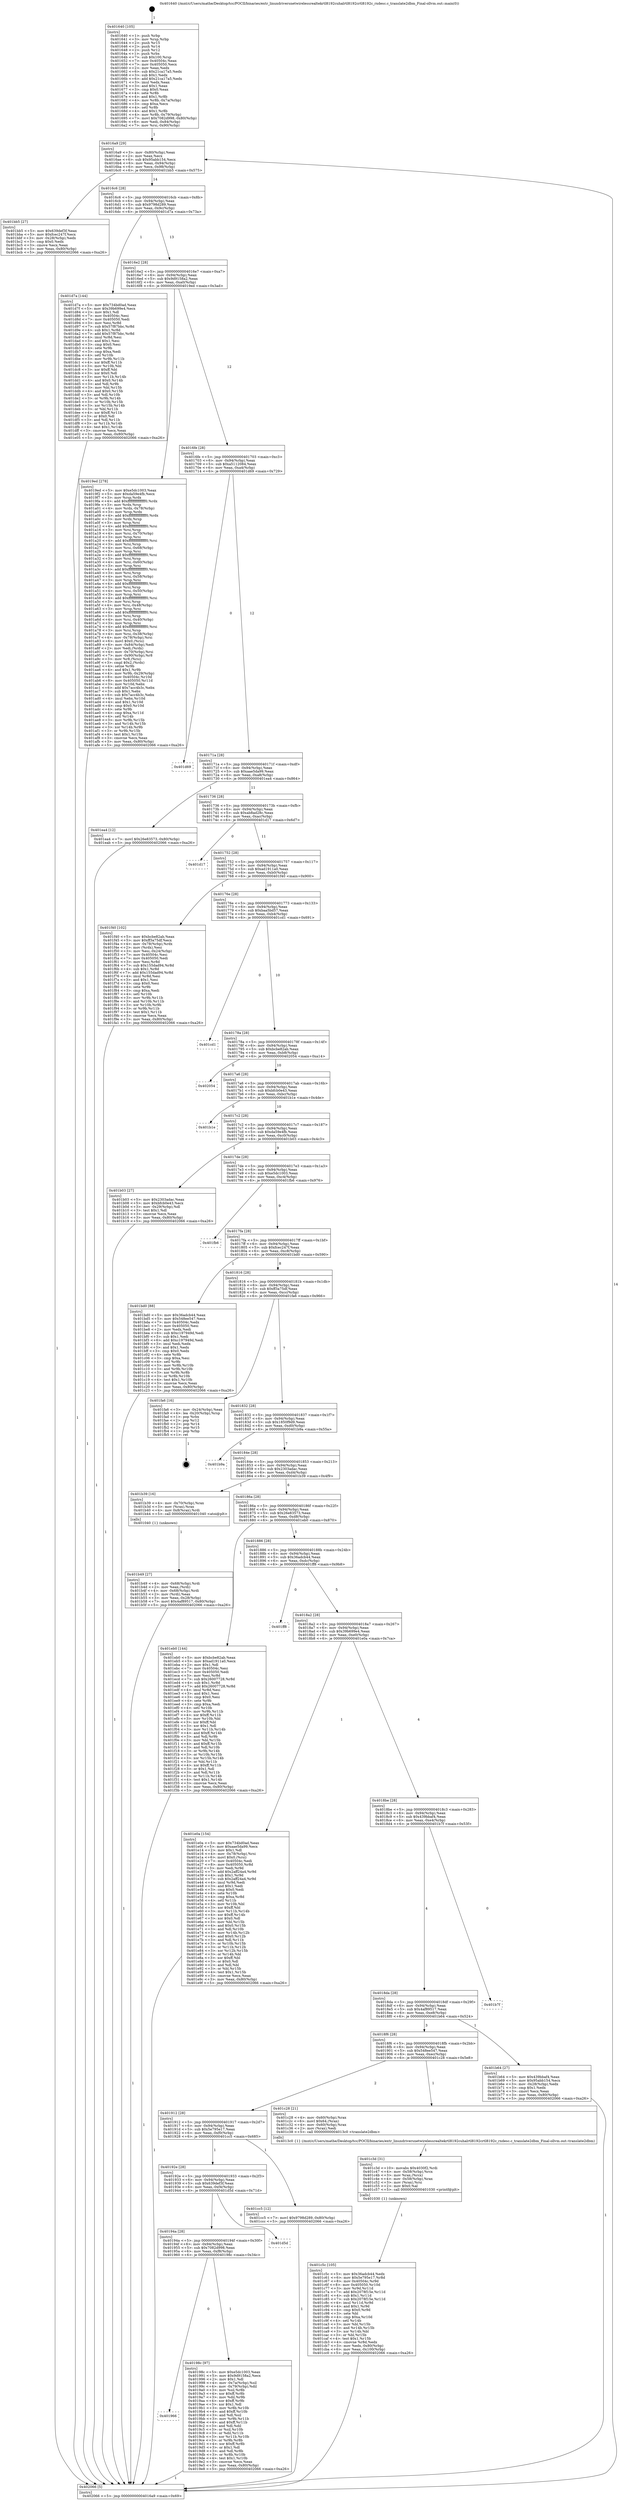 digraph "0x401640" {
  label = "0x401640 (/mnt/c/Users/mathe/Desktop/tcc/POCII/binaries/extr_linuxdriversnetwirelessrealtekrtl8192cuhalrtl8192crtl8192c_rxdesc.c_translate2dbm_Final-ollvm.out::main(0))"
  labelloc = "t"
  node[shape=record]

  Entry [label="",width=0.3,height=0.3,shape=circle,fillcolor=black,style=filled]
  "0x4016a9" [label="{
     0x4016a9 [29]\l
     | [instrs]\l
     &nbsp;&nbsp;0x4016a9 \<+3\>: mov -0x80(%rbp),%eax\l
     &nbsp;&nbsp;0x4016ac \<+2\>: mov %eax,%ecx\l
     &nbsp;&nbsp;0x4016ae \<+6\>: sub $0x95abb154,%ecx\l
     &nbsp;&nbsp;0x4016b4 \<+6\>: mov %eax,-0x94(%rbp)\l
     &nbsp;&nbsp;0x4016ba \<+6\>: mov %ecx,-0x98(%rbp)\l
     &nbsp;&nbsp;0x4016c0 \<+6\>: je 0000000000401bb5 \<main+0x575\>\l
  }"]
  "0x401bb5" [label="{
     0x401bb5 [27]\l
     | [instrs]\l
     &nbsp;&nbsp;0x401bb5 \<+5\>: mov $0x639def3f,%eax\l
     &nbsp;&nbsp;0x401bba \<+5\>: mov $0xfcec247f,%ecx\l
     &nbsp;&nbsp;0x401bbf \<+3\>: mov -0x28(%rbp),%edx\l
     &nbsp;&nbsp;0x401bc2 \<+3\>: cmp $0x0,%edx\l
     &nbsp;&nbsp;0x401bc5 \<+3\>: cmove %ecx,%eax\l
     &nbsp;&nbsp;0x401bc8 \<+3\>: mov %eax,-0x80(%rbp)\l
     &nbsp;&nbsp;0x401bcb \<+5\>: jmp 0000000000402066 \<main+0xa26\>\l
  }"]
  "0x4016c6" [label="{
     0x4016c6 [28]\l
     | [instrs]\l
     &nbsp;&nbsp;0x4016c6 \<+5\>: jmp 00000000004016cb \<main+0x8b\>\l
     &nbsp;&nbsp;0x4016cb \<+6\>: mov -0x94(%rbp),%eax\l
     &nbsp;&nbsp;0x4016d1 \<+5\>: sub $0x9798d289,%eax\l
     &nbsp;&nbsp;0x4016d6 \<+6\>: mov %eax,-0x9c(%rbp)\l
     &nbsp;&nbsp;0x4016dc \<+6\>: je 0000000000401d7a \<main+0x73a\>\l
  }"]
  Exit [label="",width=0.3,height=0.3,shape=circle,fillcolor=black,style=filled,peripheries=2]
  "0x401d7a" [label="{
     0x401d7a [144]\l
     | [instrs]\l
     &nbsp;&nbsp;0x401d7a \<+5\>: mov $0x734bd0ad,%eax\l
     &nbsp;&nbsp;0x401d7f \<+5\>: mov $0x39b699e4,%ecx\l
     &nbsp;&nbsp;0x401d84 \<+2\>: mov $0x1,%dl\l
     &nbsp;&nbsp;0x401d86 \<+7\>: mov 0x40504c,%esi\l
     &nbsp;&nbsp;0x401d8d \<+7\>: mov 0x405050,%edi\l
     &nbsp;&nbsp;0x401d94 \<+3\>: mov %esi,%r8d\l
     &nbsp;&nbsp;0x401d97 \<+7\>: sub $0x57f87bbc,%r8d\l
     &nbsp;&nbsp;0x401d9e \<+4\>: sub $0x1,%r8d\l
     &nbsp;&nbsp;0x401da2 \<+7\>: add $0x57f87bbc,%r8d\l
     &nbsp;&nbsp;0x401da9 \<+4\>: imul %r8d,%esi\l
     &nbsp;&nbsp;0x401dad \<+3\>: and $0x1,%esi\l
     &nbsp;&nbsp;0x401db0 \<+3\>: cmp $0x0,%esi\l
     &nbsp;&nbsp;0x401db3 \<+4\>: sete %r9b\l
     &nbsp;&nbsp;0x401db7 \<+3\>: cmp $0xa,%edi\l
     &nbsp;&nbsp;0x401dba \<+4\>: setl %r10b\l
     &nbsp;&nbsp;0x401dbe \<+3\>: mov %r9b,%r11b\l
     &nbsp;&nbsp;0x401dc1 \<+4\>: xor $0xff,%r11b\l
     &nbsp;&nbsp;0x401dc5 \<+3\>: mov %r10b,%bl\l
     &nbsp;&nbsp;0x401dc8 \<+3\>: xor $0xff,%bl\l
     &nbsp;&nbsp;0x401dcb \<+3\>: xor $0x0,%dl\l
     &nbsp;&nbsp;0x401dce \<+3\>: mov %r11b,%r14b\l
     &nbsp;&nbsp;0x401dd1 \<+4\>: and $0x0,%r14b\l
     &nbsp;&nbsp;0x401dd5 \<+3\>: and %dl,%r9b\l
     &nbsp;&nbsp;0x401dd8 \<+3\>: mov %bl,%r15b\l
     &nbsp;&nbsp;0x401ddb \<+4\>: and $0x0,%r15b\l
     &nbsp;&nbsp;0x401ddf \<+3\>: and %dl,%r10b\l
     &nbsp;&nbsp;0x401de2 \<+3\>: or %r9b,%r14b\l
     &nbsp;&nbsp;0x401de5 \<+3\>: or %r10b,%r15b\l
     &nbsp;&nbsp;0x401de8 \<+3\>: xor %r15b,%r14b\l
     &nbsp;&nbsp;0x401deb \<+3\>: or %bl,%r11b\l
     &nbsp;&nbsp;0x401dee \<+4\>: xor $0xff,%r11b\l
     &nbsp;&nbsp;0x401df2 \<+3\>: or $0x0,%dl\l
     &nbsp;&nbsp;0x401df5 \<+3\>: and %dl,%r11b\l
     &nbsp;&nbsp;0x401df8 \<+3\>: or %r11b,%r14b\l
     &nbsp;&nbsp;0x401dfb \<+4\>: test $0x1,%r14b\l
     &nbsp;&nbsp;0x401dff \<+3\>: cmovne %ecx,%eax\l
     &nbsp;&nbsp;0x401e02 \<+3\>: mov %eax,-0x80(%rbp)\l
     &nbsp;&nbsp;0x401e05 \<+5\>: jmp 0000000000402066 \<main+0xa26\>\l
  }"]
  "0x4016e2" [label="{
     0x4016e2 [28]\l
     | [instrs]\l
     &nbsp;&nbsp;0x4016e2 \<+5\>: jmp 00000000004016e7 \<main+0xa7\>\l
     &nbsp;&nbsp;0x4016e7 \<+6\>: mov -0x94(%rbp),%eax\l
     &nbsp;&nbsp;0x4016ed \<+5\>: sub $0x9d9158a2,%eax\l
     &nbsp;&nbsp;0x4016f2 \<+6\>: mov %eax,-0xa0(%rbp)\l
     &nbsp;&nbsp;0x4016f8 \<+6\>: je 00000000004019ed \<main+0x3ad\>\l
  }"]
  "0x401c5c" [label="{
     0x401c5c [105]\l
     | [instrs]\l
     &nbsp;&nbsp;0x401c5c \<+5\>: mov $0x36adcb44,%edx\l
     &nbsp;&nbsp;0x401c61 \<+6\>: mov $0x5e795e17,%r8d\l
     &nbsp;&nbsp;0x401c67 \<+8\>: mov 0x40504c,%r9d\l
     &nbsp;&nbsp;0x401c6f \<+8\>: mov 0x405050,%r10d\l
     &nbsp;&nbsp;0x401c77 \<+3\>: mov %r9d,%r11d\l
     &nbsp;&nbsp;0x401c7a \<+7\>: add $0x2078f15e,%r11d\l
     &nbsp;&nbsp;0x401c81 \<+4\>: sub $0x1,%r11d\l
     &nbsp;&nbsp;0x401c85 \<+7\>: sub $0x2078f15e,%r11d\l
     &nbsp;&nbsp;0x401c8c \<+4\>: imul %r11d,%r9d\l
     &nbsp;&nbsp;0x401c90 \<+4\>: and $0x1,%r9d\l
     &nbsp;&nbsp;0x401c94 \<+4\>: cmp $0x0,%r9d\l
     &nbsp;&nbsp;0x401c98 \<+3\>: sete %bl\l
     &nbsp;&nbsp;0x401c9b \<+4\>: cmp $0xa,%r10d\l
     &nbsp;&nbsp;0x401c9f \<+4\>: setl %r14b\l
     &nbsp;&nbsp;0x401ca3 \<+3\>: mov %bl,%r15b\l
     &nbsp;&nbsp;0x401ca6 \<+3\>: and %r14b,%r15b\l
     &nbsp;&nbsp;0x401ca9 \<+3\>: xor %r14b,%bl\l
     &nbsp;&nbsp;0x401cac \<+3\>: or %bl,%r15b\l
     &nbsp;&nbsp;0x401caf \<+4\>: test $0x1,%r15b\l
     &nbsp;&nbsp;0x401cb3 \<+4\>: cmovne %r8d,%edx\l
     &nbsp;&nbsp;0x401cb7 \<+3\>: mov %edx,-0x80(%rbp)\l
     &nbsp;&nbsp;0x401cba \<+6\>: mov %eax,-0x100(%rbp)\l
     &nbsp;&nbsp;0x401cc0 \<+5\>: jmp 0000000000402066 \<main+0xa26\>\l
  }"]
  "0x4019ed" [label="{
     0x4019ed [278]\l
     | [instrs]\l
     &nbsp;&nbsp;0x4019ed \<+5\>: mov $0xe5dc1003,%eax\l
     &nbsp;&nbsp;0x4019f2 \<+5\>: mov $0xda59e4fb,%ecx\l
     &nbsp;&nbsp;0x4019f7 \<+3\>: mov %rsp,%rdx\l
     &nbsp;&nbsp;0x4019fa \<+4\>: add $0xfffffffffffffff0,%rdx\l
     &nbsp;&nbsp;0x4019fe \<+3\>: mov %rdx,%rsp\l
     &nbsp;&nbsp;0x401a01 \<+4\>: mov %rdx,-0x78(%rbp)\l
     &nbsp;&nbsp;0x401a05 \<+3\>: mov %rsp,%rdx\l
     &nbsp;&nbsp;0x401a08 \<+4\>: add $0xfffffffffffffff0,%rdx\l
     &nbsp;&nbsp;0x401a0c \<+3\>: mov %rdx,%rsp\l
     &nbsp;&nbsp;0x401a0f \<+3\>: mov %rsp,%rsi\l
     &nbsp;&nbsp;0x401a12 \<+4\>: add $0xfffffffffffffff0,%rsi\l
     &nbsp;&nbsp;0x401a16 \<+3\>: mov %rsi,%rsp\l
     &nbsp;&nbsp;0x401a19 \<+4\>: mov %rsi,-0x70(%rbp)\l
     &nbsp;&nbsp;0x401a1d \<+3\>: mov %rsp,%rsi\l
     &nbsp;&nbsp;0x401a20 \<+4\>: add $0xfffffffffffffff0,%rsi\l
     &nbsp;&nbsp;0x401a24 \<+3\>: mov %rsi,%rsp\l
     &nbsp;&nbsp;0x401a27 \<+4\>: mov %rsi,-0x68(%rbp)\l
     &nbsp;&nbsp;0x401a2b \<+3\>: mov %rsp,%rsi\l
     &nbsp;&nbsp;0x401a2e \<+4\>: add $0xfffffffffffffff0,%rsi\l
     &nbsp;&nbsp;0x401a32 \<+3\>: mov %rsi,%rsp\l
     &nbsp;&nbsp;0x401a35 \<+4\>: mov %rsi,-0x60(%rbp)\l
     &nbsp;&nbsp;0x401a39 \<+3\>: mov %rsp,%rsi\l
     &nbsp;&nbsp;0x401a3c \<+4\>: add $0xfffffffffffffff0,%rsi\l
     &nbsp;&nbsp;0x401a40 \<+3\>: mov %rsi,%rsp\l
     &nbsp;&nbsp;0x401a43 \<+4\>: mov %rsi,-0x58(%rbp)\l
     &nbsp;&nbsp;0x401a47 \<+3\>: mov %rsp,%rsi\l
     &nbsp;&nbsp;0x401a4a \<+4\>: add $0xfffffffffffffff0,%rsi\l
     &nbsp;&nbsp;0x401a4e \<+3\>: mov %rsi,%rsp\l
     &nbsp;&nbsp;0x401a51 \<+4\>: mov %rsi,-0x50(%rbp)\l
     &nbsp;&nbsp;0x401a55 \<+3\>: mov %rsp,%rsi\l
     &nbsp;&nbsp;0x401a58 \<+4\>: add $0xfffffffffffffff0,%rsi\l
     &nbsp;&nbsp;0x401a5c \<+3\>: mov %rsi,%rsp\l
     &nbsp;&nbsp;0x401a5f \<+4\>: mov %rsi,-0x48(%rbp)\l
     &nbsp;&nbsp;0x401a63 \<+3\>: mov %rsp,%rsi\l
     &nbsp;&nbsp;0x401a66 \<+4\>: add $0xfffffffffffffff0,%rsi\l
     &nbsp;&nbsp;0x401a6a \<+3\>: mov %rsi,%rsp\l
     &nbsp;&nbsp;0x401a6d \<+4\>: mov %rsi,-0x40(%rbp)\l
     &nbsp;&nbsp;0x401a71 \<+3\>: mov %rsp,%rsi\l
     &nbsp;&nbsp;0x401a74 \<+4\>: add $0xfffffffffffffff0,%rsi\l
     &nbsp;&nbsp;0x401a78 \<+3\>: mov %rsi,%rsp\l
     &nbsp;&nbsp;0x401a7b \<+4\>: mov %rsi,-0x38(%rbp)\l
     &nbsp;&nbsp;0x401a7f \<+4\>: mov -0x78(%rbp),%rsi\l
     &nbsp;&nbsp;0x401a83 \<+6\>: movl $0x0,(%rsi)\l
     &nbsp;&nbsp;0x401a89 \<+6\>: mov -0x84(%rbp),%edi\l
     &nbsp;&nbsp;0x401a8f \<+2\>: mov %edi,(%rdx)\l
     &nbsp;&nbsp;0x401a91 \<+4\>: mov -0x70(%rbp),%rsi\l
     &nbsp;&nbsp;0x401a95 \<+7\>: mov -0x90(%rbp),%r8\l
     &nbsp;&nbsp;0x401a9c \<+3\>: mov %r8,(%rsi)\l
     &nbsp;&nbsp;0x401a9f \<+3\>: cmpl $0x2,(%rdx)\l
     &nbsp;&nbsp;0x401aa2 \<+4\>: setne %r9b\l
     &nbsp;&nbsp;0x401aa6 \<+4\>: and $0x1,%r9b\l
     &nbsp;&nbsp;0x401aaa \<+4\>: mov %r9b,-0x29(%rbp)\l
     &nbsp;&nbsp;0x401aae \<+8\>: mov 0x40504c,%r10d\l
     &nbsp;&nbsp;0x401ab6 \<+8\>: mov 0x405050,%r11d\l
     &nbsp;&nbsp;0x401abe \<+3\>: mov %r10d,%ebx\l
     &nbsp;&nbsp;0x401ac1 \<+6\>: add $0x7acc4b3c,%ebx\l
     &nbsp;&nbsp;0x401ac7 \<+3\>: sub $0x1,%ebx\l
     &nbsp;&nbsp;0x401aca \<+6\>: sub $0x7acc4b3c,%ebx\l
     &nbsp;&nbsp;0x401ad0 \<+4\>: imul %ebx,%r10d\l
     &nbsp;&nbsp;0x401ad4 \<+4\>: and $0x1,%r10d\l
     &nbsp;&nbsp;0x401ad8 \<+4\>: cmp $0x0,%r10d\l
     &nbsp;&nbsp;0x401adc \<+4\>: sete %r9b\l
     &nbsp;&nbsp;0x401ae0 \<+4\>: cmp $0xa,%r11d\l
     &nbsp;&nbsp;0x401ae4 \<+4\>: setl %r14b\l
     &nbsp;&nbsp;0x401ae8 \<+3\>: mov %r9b,%r15b\l
     &nbsp;&nbsp;0x401aeb \<+3\>: and %r14b,%r15b\l
     &nbsp;&nbsp;0x401aee \<+3\>: xor %r14b,%r9b\l
     &nbsp;&nbsp;0x401af1 \<+3\>: or %r9b,%r15b\l
     &nbsp;&nbsp;0x401af4 \<+4\>: test $0x1,%r15b\l
     &nbsp;&nbsp;0x401af8 \<+3\>: cmovne %ecx,%eax\l
     &nbsp;&nbsp;0x401afb \<+3\>: mov %eax,-0x80(%rbp)\l
     &nbsp;&nbsp;0x401afe \<+5\>: jmp 0000000000402066 \<main+0xa26\>\l
  }"]
  "0x4016fe" [label="{
     0x4016fe [28]\l
     | [instrs]\l
     &nbsp;&nbsp;0x4016fe \<+5\>: jmp 0000000000401703 \<main+0xc3\>\l
     &nbsp;&nbsp;0x401703 \<+6\>: mov -0x94(%rbp),%eax\l
     &nbsp;&nbsp;0x401709 \<+5\>: sub $0xa5112084,%eax\l
     &nbsp;&nbsp;0x40170e \<+6\>: mov %eax,-0xa4(%rbp)\l
     &nbsp;&nbsp;0x401714 \<+6\>: je 0000000000401d69 \<main+0x729\>\l
  }"]
  "0x401c3d" [label="{
     0x401c3d [31]\l
     | [instrs]\l
     &nbsp;&nbsp;0x401c3d \<+10\>: movabs $0x4030f2,%rdi\l
     &nbsp;&nbsp;0x401c47 \<+4\>: mov -0x58(%rbp),%rcx\l
     &nbsp;&nbsp;0x401c4b \<+3\>: mov %rax,(%rcx)\l
     &nbsp;&nbsp;0x401c4e \<+4\>: mov -0x58(%rbp),%rax\l
     &nbsp;&nbsp;0x401c52 \<+3\>: mov (%rax),%rsi\l
     &nbsp;&nbsp;0x401c55 \<+2\>: mov $0x0,%al\l
     &nbsp;&nbsp;0x401c57 \<+5\>: call 0000000000401030 \<printf@plt\>\l
     | [calls]\l
     &nbsp;&nbsp;0x401030 \{1\} (unknown)\l
  }"]
  "0x401d69" [label="{
     0x401d69\l
  }", style=dashed]
  "0x40171a" [label="{
     0x40171a [28]\l
     | [instrs]\l
     &nbsp;&nbsp;0x40171a \<+5\>: jmp 000000000040171f \<main+0xdf\>\l
     &nbsp;&nbsp;0x40171f \<+6\>: mov -0x94(%rbp),%eax\l
     &nbsp;&nbsp;0x401725 \<+5\>: sub $0xaae5da99,%eax\l
     &nbsp;&nbsp;0x40172a \<+6\>: mov %eax,-0xa8(%rbp)\l
     &nbsp;&nbsp;0x401730 \<+6\>: je 0000000000401ea4 \<main+0x864\>\l
  }"]
  "0x401b49" [label="{
     0x401b49 [27]\l
     | [instrs]\l
     &nbsp;&nbsp;0x401b49 \<+4\>: mov -0x68(%rbp),%rdi\l
     &nbsp;&nbsp;0x401b4d \<+2\>: mov %eax,(%rdi)\l
     &nbsp;&nbsp;0x401b4f \<+4\>: mov -0x68(%rbp),%rdi\l
     &nbsp;&nbsp;0x401b53 \<+2\>: mov (%rdi),%eax\l
     &nbsp;&nbsp;0x401b55 \<+3\>: mov %eax,-0x28(%rbp)\l
     &nbsp;&nbsp;0x401b58 \<+7\>: movl $0x4af89517,-0x80(%rbp)\l
     &nbsp;&nbsp;0x401b5f \<+5\>: jmp 0000000000402066 \<main+0xa26\>\l
  }"]
  "0x401ea4" [label="{
     0x401ea4 [12]\l
     | [instrs]\l
     &nbsp;&nbsp;0x401ea4 \<+7\>: movl $0x26e83573,-0x80(%rbp)\l
     &nbsp;&nbsp;0x401eab \<+5\>: jmp 0000000000402066 \<main+0xa26\>\l
  }"]
  "0x401736" [label="{
     0x401736 [28]\l
     | [instrs]\l
     &nbsp;&nbsp;0x401736 \<+5\>: jmp 000000000040173b \<main+0xfb\>\l
     &nbsp;&nbsp;0x40173b \<+6\>: mov -0x94(%rbp),%eax\l
     &nbsp;&nbsp;0x401741 \<+5\>: sub $0xab8ad28c,%eax\l
     &nbsp;&nbsp;0x401746 \<+6\>: mov %eax,-0xac(%rbp)\l
     &nbsp;&nbsp;0x40174c \<+6\>: je 0000000000401d17 \<main+0x6d7\>\l
  }"]
  "0x401640" [label="{
     0x401640 [105]\l
     | [instrs]\l
     &nbsp;&nbsp;0x401640 \<+1\>: push %rbp\l
     &nbsp;&nbsp;0x401641 \<+3\>: mov %rsp,%rbp\l
     &nbsp;&nbsp;0x401644 \<+2\>: push %r15\l
     &nbsp;&nbsp;0x401646 \<+2\>: push %r14\l
     &nbsp;&nbsp;0x401648 \<+2\>: push %r12\l
     &nbsp;&nbsp;0x40164a \<+1\>: push %rbx\l
     &nbsp;&nbsp;0x40164b \<+7\>: sub $0x100,%rsp\l
     &nbsp;&nbsp;0x401652 \<+7\>: mov 0x40504c,%eax\l
     &nbsp;&nbsp;0x401659 \<+7\>: mov 0x405050,%ecx\l
     &nbsp;&nbsp;0x401660 \<+2\>: mov %eax,%edx\l
     &nbsp;&nbsp;0x401662 \<+6\>: sub $0x21ca17a5,%edx\l
     &nbsp;&nbsp;0x401668 \<+3\>: sub $0x1,%edx\l
     &nbsp;&nbsp;0x40166b \<+6\>: add $0x21ca17a5,%edx\l
     &nbsp;&nbsp;0x401671 \<+3\>: imul %edx,%eax\l
     &nbsp;&nbsp;0x401674 \<+3\>: and $0x1,%eax\l
     &nbsp;&nbsp;0x401677 \<+3\>: cmp $0x0,%eax\l
     &nbsp;&nbsp;0x40167a \<+4\>: sete %r8b\l
     &nbsp;&nbsp;0x40167e \<+4\>: and $0x1,%r8b\l
     &nbsp;&nbsp;0x401682 \<+4\>: mov %r8b,-0x7a(%rbp)\l
     &nbsp;&nbsp;0x401686 \<+3\>: cmp $0xa,%ecx\l
     &nbsp;&nbsp;0x401689 \<+4\>: setl %r8b\l
     &nbsp;&nbsp;0x40168d \<+4\>: and $0x1,%r8b\l
     &nbsp;&nbsp;0x401691 \<+4\>: mov %r8b,-0x79(%rbp)\l
     &nbsp;&nbsp;0x401695 \<+7\>: movl $0x7082d998,-0x80(%rbp)\l
     &nbsp;&nbsp;0x40169c \<+6\>: mov %edi,-0x84(%rbp)\l
     &nbsp;&nbsp;0x4016a2 \<+7\>: mov %rsi,-0x90(%rbp)\l
  }"]
  "0x401d17" [label="{
     0x401d17\l
  }", style=dashed]
  "0x401752" [label="{
     0x401752 [28]\l
     | [instrs]\l
     &nbsp;&nbsp;0x401752 \<+5\>: jmp 0000000000401757 \<main+0x117\>\l
     &nbsp;&nbsp;0x401757 \<+6\>: mov -0x94(%rbp),%eax\l
     &nbsp;&nbsp;0x40175d \<+5\>: sub $0xad1911a0,%eax\l
     &nbsp;&nbsp;0x401762 \<+6\>: mov %eax,-0xb0(%rbp)\l
     &nbsp;&nbsp;0x401768 \<+6\>: je 0000000000401f40 \<main+0x900\>\l
  }"]
  "0x402066" [label="{
     0x402066 [5]\l
     | [instrs]\l
     &nbsp;&nbsp;0x402066 \<+5\>: jmp 00000000004016a9 \<main+0x69\>\l
  }"]
  "0x401f40" [label="{
     0x401f40 [102]\l
     | [instrs]\l
     &nbsp;&nbsp;0x401f40 \<+5\>: mov $0xbcbe82ab,%eax\l
     &nbsp;&nbsp;0x401f45 \<+5\>: mov $0xff3a75df,%ecx\l
     &nbsp;&nbsp;0x401f4a \<+4\>: mov -0x78(%rbp),%rdx\l
     &nbsp;&nbsp;0x401f4e \<+2\>: mov (%rdx),%esi\l
     &nbsp;&nbsp;0x401f50 \<+3\>: mov %esi,-0x24(%rbp)\l
     &nbsp;&nbsp;0x401f53 \<+7\>: mov 0x40504c,%esi\l
     &nbsp;&nbsp;0x401f5a \<+7\>: mov 0x405050,%edi\l
     &nbsp;&nbsp;0x401f61 \<+3\>: mov %esi,%r8d\l
     &nbsp;&nbsp;0x401f64 \<+7\>: sub $0x155dad94,%r8d\l
     &nbsp;&nbsp;0x401f6b \<+4\>: sub $0x1,%r8d\l
     &nbsp;&nbsp;0x401f6f \<+7\>: add $0x155dad94,%r8d\l
     &nbsp;&nbsp;0x401f76 \<+4\>: imul %r8d,%esi\l
     &nbsp;&nbsp;0x401f7a \<+3\>: and $0x1,%esi\l
     &nbsp;&nbsp;0x401f7d \<+3\>: cmp $0x0,%esi\l
     &nbsp;&nbsp;0x401f80 \<+4\>: sete %r9b\l
     &nbsp;&nbsp;0x401f84 \<+3\>: cmp $0xa,%edi\l
     &nbsp;&nbsp;0x401f87 \<+4\>: setl %r10b\l
     &nbsp;&nbsp;0x401f8b \<+3\>: mov %r9b,%r11b\l
     &nbsp;&nbsp;0x401f8e \<+3\>: and %r10b,%r11b\l
     &nbsp;&nbsp;0x401f91 \<+3\>: xor %r10b,%r9b\l
     &nbsp;&nbsp;0x401f94 \<+3\>: or %r9b,%r11b\l
     &nbsp;&nbsp;0x401f97 \<+4\>: test $0x1,%r11b\l
     &nbsp;&nbsp;0x401f9b \<+3\>: cmovne %ecx,%eax\l
     &nbsp;&nbsp;0x401f9e \<+3\>: mov %eax,-0x80(%rbp)\l
     &nbsp;&nbsp;0x401fa1 \<+5\>: jmp 0000000000402066 \<main+0xa26\>\l
  }"]
  "0x40176e" [label="{
     0x40176e [28]\l
     | [instrs]\l
     &nbsp;&nbsp;0x40176e \<+5\>: jmp 0000000000401773 \<main+0x133\>\l
     &nbsp;&nbsp;0x401773 \<+6\>: mov -0x94(%rbp),%eax\l
     &nbsp;&nbsp;0x401779 \<+5\>: sub $0xbaa5bd57,%eax\l
     &nbsp;&nbsp;0x40177e \<+6\>: mov %eax,-0xb4(%rbp)\l
     &nbsp;&nbsp;0x401784 \<+6\>: je 0000000000401cd1 \<main+0x691\>\l
  }"]
  "0x401966" [label="{
     0x401966\l
  }", style=dashed]
  "0x401cd1" [label="{
     0x401cd1\l
  }", style=dashed]
  "0x40178a" [label="{
     0x40178a [28]\l
     | [instrs]\l
     &nbsp;&nbsp;0x40178a \<+5\>: jmp 000000000040178f \<main+0x14f\>\l
     &nbsp;&nbsp;0x40178f \<+6\>: mov -0x94(%rbp),%eax\l
     &nbsp;&nbsp;0x401795 \<+5\>: sub $0xbcbe82ab,%eax\l
     &nbsp;&nbsp;0x40179a \<+6\>: mov %eax,-0xb8(%rbp)\l
     &nbsp;&nbsp;0x4017a0 \<+6\>: je 0000000000402054 \<main+0xa14\>\l
  }"]
  "0x40198c" [label="{
     0x40198c [97]\l
     | [instrs]\l
     &nbsp;&nbsp;0x40198c \<+5\>: mov $0xe5dc1003,%eax\l
     &nbsp;&nbsp;0x401991 \<+5\>: mov $0x9d9158a2,%ecx\l
     &nbsp;&nbsp;0x401996 \<+2\>: mov $0x1,%dl\l
     &nbsp;&nbsp;0x401998 \<+4\>: mov -0x7a(%rbp),%sil\l
     &nbsp;&nbsp;0x40199c \<+4\>: mov -0x79(%rbp),%dil\l
     &nbsp;&nbsp;0x4019a0 \<+3\>: mov %sil,%r8b\l
     &nbsp;&nbsp;0x4019a3 \<+4\>: xor $0xff,%r8b\l
     &nbsp;&nbsp;0x4019a7 \<+3\>: mov %dil,%r9b\l
     &nbsp;&nbsp;0x4019aa \<+4\>: xor $0xff,%r9b\l
     &nbsp;&nbsp;0x4019ae \<+3\>: xor $0x1,%dl\l
     &nbsp;&nbsp;0x4019b1 \<+3\>: mov %r8b,%r10b\l
     &nbsp;&nbsp;0x4019b4 \<+4\>: and $0xff,%r10b\l
     &nbsp;&nbsp;0x4019b8 \<+3\>: and %dl,%sil\l
     &nbsp;&nbsp;0x4019bb \<+3\>: mov %r9b,%r11b\l
     &nbsp;&nbsp;0x4019be \<+4\>: and $0xff,%r11b\l
     &nbsp;&nbsp;0x4019c2 \<+3\>: and %dl,%dil\l
     &nbsp;&nbsp;0x4019c5 \<+3\>: or %sil,%r10b\l
     &nbsp;&nbsp;0x4019c8 \<+3\>: or %dil,%r11b\l
     &nbsp;&nbsp;0x4019cb \<+3\>: xor %r11b,%r10b\l
     &nbsp;&nbsp;0x4019ce \<+3\>: or %r9b,%r8b\l
     &nbsp;&nbsp;0x4019d1 \<+4\>: xor $0xff,%r8b\l
     &nbsp;&nbsp;0x4019d5 \<+3\>: or $0x1,%dl\l
     &nbsp;&nbsp;0x4019d8 \<+3\>: and %dl,%r8b\l
     &nbsp;&nbsp;0x4019db \<+3\>: or %r8b,%r10b\l
     &nbsp;&nbsp;0x4019de \<+4\>: test $0x1,%r10b\l
     &nbsp;&nbsp;0x4019e2 \<+3\>: cmovne %ecx,%eax\l
     &nbsp;&nbsp;0x4019e5 \<+3\>: mov %eax,-0x80(%rbp)\l
     &nbsp;&nbsp;0x4019e8 \<+5\>: jmp 0000000000402066 \<main+0xa26\>\l
  }"]
  "0x402054" [label="{
     0x402054\l
  }", style=dashed]
  "0x4017a6" [label="{
     0x4017a6 [28]\l
     | [instrs]\l
     &nbsp;&nbsp;0x4017a6 \<+5\>: jmp 00000000004017ab \<main+0x16b\>\l
     &nbsp;&nbsp;0x4017ab \<+6\>: mov -0x94(%rbp),%eax\l
     &nbsp;&nbsp;0x4017b1 \<+5\>: sub $0xbfcb0e43,%eax\l
     &nbsp;&nbsp;0x4017b6 \<+6\>: mov %eax,-0xbc(%rbp)\l
     &nbsp;&nbsp;0x4017bc \<+6\>: je 0000000000401b1e \<main+0x4de\>\l
  }"]
  "0x40194a" [label="{
     0x40194a [28]\l
     | [instrs]\l
     &nbsp;&nbsp;0x40194a \<+5\>: jmp 000000000040194f \<main+0x30f\>\l
     &nbsp;&nbsp;0x40194f \<+6\>: mov -0x94(%rbp),%eax\l
     &nbsp;&nbsp;0x401955 \<+5\>: sub $0x7082d998,%eax\l
     &nbsp;&nbsp;0x40195a \<+6\>: mov %eax,-0xf8(%rbp)\l
     &nbsp;&nbsp;0x401960 \<+6\>: je 000000000040198c \<main+0x34c\>\l
  }"]
  "0x401b1e" [label="{
     0x401b1e\l
  }", style=dashed]
  "0x4017c2" [label="{
     0x4017c2 [28]\l
     | [instrs]\l
     &nbsp;&nbsp;0x4017c2 \<+5\>: jmp 00000000004017c7 \<main+0x187\>\l
     &nbsp;&nbsp;0x4017c7 \<+6\>: mov -0x94(%rbp),%eax\l
     &nbsp;&nbsp;0x4017cd \<+5\>: sub $0xda59e4fb,%eax\l
     &nbsp;&nbsp;0x4017d2 \<+6\>: mov %eax,-0xc0(%rbp)\l
     &nbsp;&nbsp;0x4017d8 \<+6\>: je 0000000000401b03 \<main+0x4c3\>\l
  }"]
  "0x401d5d" [label="{
     0x401d5d\l
  }", style=dashed]
  "0x401b03" [label="{
     0x401b03 [27]\l
     | [instrs]\l
     &nbsp;&nbsp;0x401b03 \<+5\>: mov $0x2303adac,%eax\l
     &nbsp;&nbsp;0x401b08 \<+5\>: mov $0xbfcb0e43,%ecx\l
     &nbsp;&nbsp;0x401b0d \<+3\>: mov -0x29(%rbp),%dl\l
     &nbsp;&nbsp;0x401b10 \<+3\>: test $0x1,%dl\l
     &nbsp;&nbsp;0x401b13 \<+3\>: cmovne %ecx,%eax\l
     &nbsp;&nbsp;0x401b16 \<+3\>: mov %eax,-0x80(%rbp)\l
     &nbsp;&nbsp;0x401b19 \<+5\>: jmp 0000000000402066 \<main+0xa26\>\l
  }"]
  "0x4017de" [label="{
     0x4017de [28]\l
     | [instrs]\l
     &nbsp;&nbsp;0x4017de \<+5\>: jmp 00000000004017e3 \<main+0x1a3\>\l
     &nbsp;&nbsp;0x4017e3 \<+6\>: mov -0x94(%rbp),%eax\l
     &nbsp;&nbsp;0x4017e9 \<+5\>: sub $0xe5dc1003,%eax\l
     &nbsp;&nbsp;0x4017ee \<+6\>: mov %eax,-0xc4(%rbp)\l
     &nbsp;&nbsp;0x4017f4 \<+6\>: je 0000000000401fb6 \<main+0x976\>\l
  }"]
  "0x40192e" [label="{
     0x40192e [28]\l
     | [instrs]\l
     &nbsp;&nbsp;0x40192e \<+5\>: jmp 0000000000401933 \<main+0x2f3\>\l
     &nbsp;&nbsp;0x401933 \<+6\>: mov -0x94(%rbp),%eax\l
     &nbsp;&nbsp;0x401939 \<+5\>: sub $0x639def3f,%eax\l
     &nbsp;&nbsp;0x40193e \<+6\>: mov %eax,-0xf4(%rbp)\l
     &nbsp;&nbsp;0x401944 \<+6\>: je 0000000000401d5d \<main+0x71d\>\l
  }"]
  "0x401fb6" [label="{
     0x401fb6\l
  }", style=dashed]
  "0x4017fa" [label="{
     0x4017fa [28]\l
     | [instrs]\l
     &nbsp;&nbsp;0x4017fa \<+5\>: jmp 00000000004017ff \<main+0x1bf\>\l
     &nbsp;&nbsp;0x4017ff \<+6\>: mov -0x94(%rbp),%eax\l
     &nbsp;&nbsp;0x401805 \<+5\>: sub $0xfcec247f,%eax\l
     &nbsp;&nbsp;0x40180a \<+6\>: mov %eax,-0xc8(%rbp)\l
     &nbsp;&nbsp;0x401810 \<+6\>: je 0000000000401bd0 \<main+0x590\>\l
  }"]
  "0x401cc5" [label="{
     0x401cc5 [12]\l
     | [instrs]\l
     &nbsp;&nbsp;0x401cc5 \<+7\>: movl $0x9798d289,-0x80(%rbp)\l
     &nbsp;&nbsp;0x401ccc \<+5\>: jmp 0000000000402066 \<main+0xa26\>\l
  }"]
  "0x401bd0" [label="{
     0x401bd0 [88]\l
     | [instrs]\l
     &nbsp;&nbsp;0x401bd0 \<+5\>: mov $0x36adcb44,%eax\l
     &nbsp;&nbsp;0x401bd5 \<+5\>: mov $0x548ee547,%ecx\l
     &nbsp;&nbsp;0x401bda \<+7\>: mov 0x40504c,%edx\l
     &nbsp;&nbsp;0x401be1 \<+7\>: mov 0x405050,%esi\l
     &nbsp;&nbsp;0x401be8 \<+2\>: mov %edx,%edi\l
     &nbsp;&nbsp;0x401bea \<+6\>: sub $0xc197949d,%edi\l
     &nbsp;&nbsp;0x401bf0 \<+3\>: sub $0x1,%edi\l
     &nbsp;&nbsp;0x401bf3 \<+6\>: add $0xc197949d,%edi\l
     &nbsp;&nbsp;0x401bf9 \<+3\>: imul %edi,%edx\l
     &nbsp;&nbsp;0x401bfc \<+3\>: and $0x1,%edx\l
     &nbsp;&nbsp;0x401bff \<+3\>: cmp $0x0,%edx\l
     &nbsp;&nbsp;0x401c02 \<+4\>: sete %r8b\l
     &nbsp;&nbsp;0x401c06 \<+3\>: cmp $0xa,%esi\l
     &nbsp;&nbsp;0x401c09 \<+4\>: setl %r9b\l
     &nbsp;&nbsp;0x401c0d \<+3\>: mov %r8b,%r10b\l
     &nbsp;&nbsp;0x401c10 \<+3\>: and %r9b,%r10b\l
     &nbsp;&nbsp;0x401c13 \<+3\>: xor %r9b,%r8b\l
     &nbsp;&nbsp;0x401c16 \<+3\>: or %r8b,%r10b\l
     &nbsp;&nbsp;0x401c19 \<+4\>: test $0x1,%r10b\l
     &nbsp;&nbsp;0x401c1d \<+3\>: cmovne %ecx,%eax\l
     &nbsp;&nbsp;0x401c20 \<+3\>: mov %eax,-0x80(%rbp)\l
     &nbsp;&nbsp;0x401c23 \<+5\>: jmp 0000000000402066 \<main+0xa26\>\l
  }"]
  "0x401816" [label="{
     0x401816 [28]\l
     | [instrs]\l
     &nbsp;&nbsp;0x401816 \<+5\>: jmp 000000000040181b \<main+0x1db\>\l
     &nbsp;&nbsp;0x40181b \<+6\>: mov -0x94(%rbp),%eax\l
     &nbsp;&nbsp;0x401821 \<+5\>: sub $0xff3a75df,%eax\l
     &nbsp;&nbsp;0x401826 \<+6\>: mov %eax,-0xcc(%rbp)\l
     &nbsp;&nbsp;0x40182c \<+6\>: je 0000000000401fa6 \<main+0x966\>\l
  }"]
  "0x401912" [label="{
     0x401912 [28]\l
     | [instrs]\l
     &nbsp;&nbsp;0x401912 \<+5\>: jmp 0000000000401917 \<main+0x2d7\>\l
     &nbsp;&nbsp;0x401917 \<+6\>: mov -0x94(%rbp),%eax\l
     &nbsp;&nbsp;0x40191d \<+5\>: sub $0x5e795e17,%eax\l
     &nbsp;&nbsp;0x401922 \<+6\>: mov %eax,-0xf0(%rbp)\l
     &nbsp;&nbsp;0x401928 \<+6\>: je 0000000000401cc5 \<main+0x685\>\l
  }"]
  "0x401fa6" [label="{
     0x401fa6 [16]\l
     | [instrs]\l
     &nbsp;&nbsp;0x401fa6 \<+3\>: mov -0x24(%rbp),%eax\l
     &nbsp;&nbsp;0x401fa9 \<+4\>: lea -0x20(%rbp),%rsp\l
     &nbsp;&nbsp;0x401fad \<+1\>: pop %rbx\l
     &nbsp;&nbsp;0x401fae \<+2\>: pop %r12\l
     &nbsp;&nbsp;0x401fb0 \<+2\>: pop %r14\l
     &nbsp;&nbsp;0x401fb2 \<+2\>: pop %r15\l
     &nbsp;&nbsp;0x401fb4 \<+1\>: pop %rbp\l
     &nbsp;&nbsp;0x401fb5 \<+1\>: ret\l
  }"]
  "0x401832" [label="{
     0x401832 [28]\l
     | [instrs]\l
     &nbsp;&nbsp;0x401832 \<+5\>: jmp 0000000000401837 \<main+0x1f7\>\l
     &nbsp;&nbsp;0x401837 \<+6\>: mov -0x94(%rbp),%eax\l
     &nbsp;&nbsp;0x40183d \<+5\>: sub $0x1850f9d9,%eax\l
     &nbsp;&nbsp;0x401842 \<+6\>: mov %eax,-0xd0(%rbp)\l
     &nbsp;&nbsp;0x401848 \<+6\>: je 0000000000401b9a \<main+0x55a\>\l
  }"]
  "0x401c28" [label="{
     0x401c28 [21]\l
     | [instrs]\l
     &nbsp;&nbsp;0x401c28 \<+4\>: mov -0x60(%rbp),%rax\l
     &nbsp;&nbsp;0x401c2c \<+6\>: movl $0x64,(%rax)\l
     &nbsp;&nbsp;0x401c32 \<+4\>: mov -0x60(%rbp),%rax\l
     &nbsp;&nbsp;0x401c36 \<+2\>: mov (%rax),%edi\l
     &nbsp;&nbsp;0x401c38 \<+5\>: call 00000000004013c0 \<translate2dbm\>\l
     | [calls]\l
     &nbsp;&nbsp;0x4013c0 \{1\} (/mnt/c/Users/mathe/Desktop/tcc/POCII/binaries/extr_linuxdriversnetwirelessrealtekrtl8192cuhalrtl8192crtl8192c_rxdesc.c_translate2dbm_Final-ollvm.out::translate2dbm)\l
  }"]
  "0x401b9a" [label="{
     0x401b9a\l
  }", style=dashed]
  "0x40184e" [label="{
     0x40184e [28]\l
     | [instrs]\l
     &nbsp;&nbsp;0x40184e \<+5\>: jmp 0000000000401853 \<main+0x213\>\l
     &nbsp;&nbsp;0x401853 \<+6\>: mov -0x94(%rbp),%eax\l
     &nbsp;&nbsp;0x401859 \<+5\>: sub $0x2303adac,%eax\l
     &nbsp;&nbsp;0x40185e \<+6\>: mov %eax,-0xd4(%rbp)\l
     &nbsp;&nbsp;0x401864 \<+6\>: je 0000000000401b39 \<main+0x4f9\>\l
  }"]
  "0x4018f6" [label="{
     0x4018f6 [28]\l
     | [instrs]\l
     &nbsp;&nbsp;0x4018f6 \<+5\>: jmp 00000000004018fb \<main+0x2bb\>\l
     &nbsp;&nbsp;0x4018fb \<+6\>: mov -0x94(%rbp),%eax\l
     &nbsp;&nbsp;0x401901 \<+5\>: sub $0x548ee547,%eax\l
     &nbsp;&nbsp;0x401906 \<+6\>: mov %eax,-0xec(%rbp)\l
     &nbsp;&nbsp;0x40190c \<+6\>: je 0000000000401c28 \<main+0x5e8\>\l
  }"]
  "0x401b39" [label="{
     0x401b39 [16]\l
     | [instrs]\l
     &nbsp;&nbsp;0x401b39 \<+4\>: mov -0x70(%rbp),%rax\l
     &nbsp;&nbsp;0x401b3d \<+3\>: mov (%rax),%rax\l
     &nbsp;&nbsp;0x401b40 \<+4\>: mov 0x8(%rax),%rdi\l
     &nbsp;&nbsp;0x401b44 \<+5\>: call 0000000000401040 \<atoi@plt\>\l
     | [calls]\l
     &nbsp;&nbsp;0x401040 \{1\} (unknown)\l
  }"]
  "0x40186a" [label="{
     0x40186a [28]\l
     | [instrs]\l
     &nbsp;&nbsp;0x40186a \<+5\>: jmp 000000000040186f \<main+0x22f\>\l
     &nbsp;&nbsp;0x40186f \<+6\>: mov -0x94(%rbp),%eax\l
     &nbsp;&nbsp;0x401875 \<+5\>: sub $0x26e83573,%eax\l
     &nbsp;&nbsp;0x40187a \<+6\>: mov %eax,-0xd8(%rbp)\l
     &nbsp;&nbsp;0x401880 \<+6\>: je 0000000000401eb0 \<main+0x870\>\l
  }"]
  "0x401b64" [label="{
     0x401b64 [27]\l
     | [instrs]\l
     &nbsp;&nbsp;0x401b64 \<+5\>: mov $0x439bbaf4,%eax\l
     &nbsp;&nbsp;0x401b69 \<+5\>: mov $0x95abb154,%ecx\l
     &nbsp;&nbsp;0x401b6e \<+3\>: mov -0x28(%rbp),%edx\l
     &nbsp;&nbsp;0x401b71 \<+3\>: cmp $0x1,%edx\l
     &nbsp;&nbsp;0x401b74 \<+3\>: cmovl %ecx,%eax\l
     &nbsp;&nbsp;0x401b77 \<+3\>: mov %eax,-0x80(%rbp)\l
     &nbsp;&nbsp;0x401b7a \<+5\>: jmp 0000000000402066 \<main+0xa26\>\l
  }"]
  "0x401eb0" [label="{
     0x401eb0 [144]\l
     | [instrs]\l
     &nbsp;&nbsp;0x401eb0 \<+5\>: mov $0xbcbe82ab,%eax\l
     &nbsp;&nbsp;0x401eb5 \<+5\>: mov $0xad1911a0,%ecx\l
     &nbsp;&nbsp;0x401eba \<+2\>: mov $0x1,%dl\l
     &nbsp;&nbsp;0x401ebc \<+7\>: mov 0x40504c,%esi\l
     &nbsp;&nbsp;0x401ec3 \<+7\>: mov 0x405050,%edi\l
     &nbsp;&nbsp;0x401eca \<+3\>: mov %esi,%r8d\l
     &nbsp;&nbsp;0x401ecd \<+7\>: sub $0x26007728,%r8d\l
     &nbsp;&nbsp;0x401ed4 \<+4\>: sub $0x1,%r8d\l
     &nbsp;&nbsp;0x401ed8 \<+7\>: add $0x26007728,%r8d\l
     &nbsp;&nbsp;0x401edf \<+4\>: imul %r8d,%esi\l
     &nbsp;&nbsp;0x401ee3 \<+3\>: and $0x1,%esi\l
     &nbsp;&nbsp;0x401ee6 \<+3\>: cmp $0x0,%esi\l
     &nbsp;&nbsp;0x401ee9 \<+4\>: sete %r9b\l
     &nbsp;&nbsp;0x401eed \<+3\>: cmp $0xa,%edi\l
     &nbsp;&nbsp;0x401ef0 \<+4\>: setl %r10b\l
     &nbsp;&nbsp;0x401ef4 \<+3\>: mov %r9b,%r11b\l
     &nbsp;&nbsp;0x401ef7 \<+4\>: xor $0xff,%r11b\l
     &nbsp;&nbsp;0x401efb \<+3\>: mov %r10b,%bl\l
     &nbsp;&nbsp;0x401efe \<+3\>: xor $0xff,%bl\l
     &nbsp;&nbsp;0x401f01 \<+3\>: xor $0x1,%dl\l
     &nbsp;&nbsp;0x401f04 \<+3\>: mov %r11b,%r14b\l
     &nbsp;&nbsp;0x401f07 \<+4\>: and $0xff,%r14b\l
     &nbsp;&nbsp;0x401f0b \<+3\>: and %dl,%r9b\l
     &nbsp;&nbsp;0x401f0e \<+3\>: mov %bl,%r15b\l
     &nbsp;&nbsp;0x401f11 \<+4\>: and $0xff,%r15b\l
     &nbsp;&nbsp;0x401f15 \<+3\>: and %dl,%r10b\l
     &nbsp;&nbsp;0x401f18 \<+3\>: or %r9b,%r14b\l
     &nbsp;&nbsp;0x401f1b \<+3\>: or %r10b,%r15b\l
     &nbsp;&nbsp;0x401f1e \<+3\>: xor %r15b,%r14b\l
     &nbsp;&nbsp;0x401f21 \<+3\>: or %bl,%r11b\l
     &nbsp;&nbsp;0x401f24 \<+4\>: xor $0xff,%r11b\l
     &nbsp;&nbsp;0x401f28 \<+3\>: or $0x1,%dl\l
     &nbsp;&nbsp;0x401f2b \<+3\>: and %dl,%r11b\l
     &nbsp;&nbsp;0x401f2e \<+3\>: or %r11b,%r14b\l
     &nbsp;&nbsp;0x401f31 \<+4\>: test $0x1,%r14b\l
     &nbsp;&nbsp;0x401f35 \<+3\>: cmovne %ecx,%eax\l
     &nbsp;&nbsp;0x401f38 \<+3\>: mov %eax,-0x80(%rbp)\l
     &nbsp;&nbsp;0x401f3b \<+5\>: jmp 0000000000402066 \<main+0xa26\>\l
  }"]
  "0x401886" [label="{
     0x401886 [28]\l
     | [instrs]\l
     &nbsp;&nbsp;0x401886 \<+5\>: jmp 000000000040188b \<main+0x24b\>\l
     &nbsp;&nbsp;0x40188b \<+6\>: mov -0x94(%rbp),%eax\l
     &nbsp;&nbsp;0x401891 \<+5\>: sub $0x36adcb44,%eax\l
     &nbsp;&nbsp;0x401896 \<+6\>: mov %eax,-0xdc(%rbp)\l
     &nbsp;&nbsp;0x40189c \<+6\>: je 0000000000401ff8 \<main+0x9b8\>\l
  }"]
  "0x4018da" [label="{
     0x4018da [28]\l
     | [instrs]\l
     &nbsp;&nbsp;0x4018da \<+5\>: jmp 00000000004018df \<main+0x29f\>\l
     &nbsp;&nbsp;0x4018df \<+6\>: mov -0x94(%rbp),%eax\l
     &nbsp;&nbsp;0x4018e5 \<+5\>: sub $0x4af89517,%eax\l
     &nbsp;&nbsp;0x4018ea \<+6\>: mov %eax,-0xe8(%rbp)\l
     &nbsp;&nbsp;0x4018f0 \<+6\>: je 0000000000401b64 \<main+0x524\>\l
  }"]
  "0x401ff8" [label="{
     0x401ff8\l
  }", style=dashed]
  "0x4018a2" [label="{
     0x4018a2 [28]\l
     | [instrs]\l
     &nbsp;&nbsp;0x4018a2 \<+5\>: jmp 00000000004018a7 \<main+0x267\>\l
     &nbsp;&nbsp;0x4018a7 \<+6\>: mov -0x94(%rbp),%eax\l
     &nbsp;&nbsp;0x4018ad \<+5\>: sub $0x39b699e4,%eax\l
     &nbsp;&nbsp;0x4018b2 \<+6\>: mov %eax,-0xe0(%rbp)\l
     &nbsp;&nbsp;0x4018b8 \<+6\>: je 0000000000401e0a \<main+0x7ca\>\l
  }"]
  "0x401b7f" [label="{
     0x401b7f\l
  }", style=dashed]
  "0x401e0a" [label="{
     0x401e0a [154]\l
     | [instrs]\l
     &nbsp;&nbsp;0x401e0a \<+5\>: mov $0x734bd0ad,%eax\l
     &nbsp;&nbsp;0x401e0f \<+5\>: mov $0xaae5da99,%ecx\l
     &nbsp;&nbsp;0x401e14 \<+2\>: mov $0x1,%dl\l
     &nbsp;&nbsp;0x401e16 \<+4\>: mov -0x78(%rbp),%rsi\l
     &nbsp;&nbsp;0x401e1a \<+6\>: movl $0x0,(%rsi)\l
     &nbsp;&nbsp;0x401e20 \<+7\>: mov 0x40504c,%edi\l
     &nbsp;&nbsp;0x401e27 \<+8\>: mov 0x405050,%r8d\l
     &nbsp;&nbsp;0x401e2f \<+3\>: mov %edi,%r9d\l
     &nbsp;&nbsp;0x401e32 \<+7\>: add $0x2aff24a4,%r9d\l
     &nbsp;&nbsp;0x401e39 \<+4\>: sub $0x1,%r9d\l
     &nbsp;&nbsp;0x401e3d \<+7\>: sub $0x2aff24a4,%r9d\l
     &nbsp;&nbsp;0x401e44 \<+4\>: imul %r9d,%edi\l
     &nbsp;&nbsp;0x401e48 \<+3\>: and $0x1,%edi\l
     &nbsp;&nbsp;0x401e4b \<+3\>: cmp $0x0,%edi\l
     &nbsp;&nbsp;0x401e4e \<+4\>: sete %r10b\l
     &nbsp;&nbsp;0x401e52 \<+4\>: cmp $0xa,%r8d\l
     &nbsp;&nbsp;0x401e56 \<+4\>: setl %r11b\l
     &nbsp;&nbsp;0x401e5a \<+3\>: mov %r10b,%bl\l
     &nbsp;&nbsp;0x401e5d \<+3\>: xor $0xff,%bl\l
     &nbsp;&nbsp;0x401e60 \<+3\>: mov %r11b,%r14b\l
     &nbsp;&nbsp;0x401e63 \<+4\>: xor $0xff,%r14b\l
     &nbsp;&nbsp;0x401e67 \<+3\>: xor $0x0,%dl\l
     &nbsp;&nbsp;0x401e6a \<+3\>: mov %bl,%r15b\l
     &nbsp;&nbsp;0x401e6d \<+4\>: and $0x0,%r15b\l
     &nbsp;&nbsp;0x401e71 \<+3\>: and %dl,%r10b\l
     &nbsp;&nbsp;0x401e74 \<+3\>: mov %r14b,%r12b\l
     &nbsp;&nbsp;0x401e77 \<+4\>: and $0x0,%r12b\l
     &nbsp;&nbsp;0x401e7b \<+3\>: and %dl,%r11b\l
     &nbsp;&nbsp;0x401e7e \<+3\>: or %r10b,%r15b\l
     &nbsp;&nbsp;0x401e81 \<+3\>: or %r11b,%r12b\l
     &nbsp;&nbsp;0x401e84 \<+3\>: xor %r12b,%r15b\l
     &nbsp;&nbsp;0x401e87 \<+3\>: or %r14b,%bl\l
     &nbsp;&nbsp;0x401e8a \<+3\>: xor $0xff,%bl\l
     &nbsp;&nbsp;0x401e8d \<+3\>: or $0x0,%dl\l
     &nbsp;&nbsp;0x401e90 \<+2\>: and %dl,%bl\l
     &nbsp;&nbsp;0x401e92 \<+3\>: or %bl,%r15b\l
     &nbsp;&nbsp;0x401e95 \<+4\>: test $0x1,%r15b\l
     &nbsp;&nbsp;0x401e99 \<+3\>: cmovne %ecx,%eax\l
     &nbsp;&nbsp;0x401e9c \<+3\>: mov %eax,-0x80(%rbp)\l
     &nbsp;&nbsp;0x401e9f \<+5\>: jmp 0000000000402066 \<main+0xa26\>\l
  }"]
  "0x4018be" [label="{
     0x4018be [28]\l
     | [instrs]\l
     &nbsp;&nbsp;0x4018be \<+5\>: jmp 00000000004018c3 \<main+0x283\>\l
     &nbsp;&nbsp;0x4018c3 \<+6\>: mov -0x94(%rbp),%eax\l
     &nbsp;&nbsp;0x4018c9 \<+5\>: sub $0x439bbaf4,%eax\l
     &nbsp;&nbsp;0x4018ce \<+6\>: mov %eax,-0xe4(%rbp)\l
     &nbsp;&nbsp;0x4018d4 \<+6\>: je 0000000000401b7f \<main+0x53f\>\l
  }"]
  Entry -> "0x401640" [label=" 1"]
  "0x4016a9" -> "0x401bb5" [label=" 1"]
  "0x4016a9" -> "0x4016c6" [label=" 14"]
  "0x401fa6" -> Exit [label=" 1"]
  "0x4016c6" -> "0x401d7a" [label=" 1"]
  "0x4016c6" -> "0x4016e2" [label=" 13"]
  "0x401f40" -> "0x402066" [label=" 1"]
  "0x4016e2" -> "0x4019ed" [label=" 1"]
  "0x4016e2" -> "0x4016fe" [label=" 12"]
  "0x401eb0" -> "0x402066" [label=" 1"]
  "0x4016fe" -> "0x401d69" [label=" 0"]
  "0x4016fe" -> "0x40171a" [label=" 12"]
  "0x401ea4" -> "0x402066" [label=" 1"]
  "0x40171a" -> "0x401ea4" [label=" 1"]
  "0x40171a" -> "0x401736" [label=" 11"]
  "0x401e0a" -> "0x402066" [label=" 1"]
  "0x401736" -> "0x401d17" [label=" 0"]
  "0x401736" -> "0x401752" [label=" 11"]
  "0x401cc5" -> "0x402066" [label=" 1"]
  "0x401752" -> "0x401f40" [label=" 1"]
  "0x401752" -> "0x40176e" [label=" 10"]
  "0x401c5c" -> "0x402066" [label=" 1"]
  "0x40176e" -> "0x401cd1" [label=" 0"]
  "0x40176e" -> "0x40178a" [label=" 10"]
  "0x401c3d" -> "0x401c5c" [label=" 1"]
  "0x40178a" -> "0x402054" [label=" 0"]
  "0x40178a" -> "0x4017a6" [label=" 10"]
  "0x401c28" -> "0x401c3d" [label=" 1"]
  "0x4017a6" -> "0x401b1e" [label=" 0"]
  "0x4017a6" -> "0x4017c2" [label=" 10"]
  "0x401bb5" -> "0x402066" [label=" 1"]
  "0x4017c2" -> "0x401b03" [label=" 1"]
  "0x4017c2" -> "0x4017de" [label=" 9"]
  "0x401b64" -> "0x402066" [label=" 1"]
  "0x4017de" -> "0x401fb6" [label=" 0"]
  "0x4017de" -> "0x4017fa" [label=" 9"]
  "0x401b39" -> "0x401b49" [label=" 1"]
  "0x4017fa" -> "0x401bd0" [label=" 1"]
  "0x4017fa" -> "0x401816" [label=" 8"]
  "0x401b03" -> "0x402066" [label=" 1"]
  "0x401816" -> "0x401fa6" [label=" 1"]
  "0x401816" -> "0x401832" [label=" 7"]
  "0x401d7a" -> "0x402066" [label=" 1"]
  "0x401832" -> "0x401b9a" [label=" 0"]
  "0x401832" -> "0x40184e" [label=" 7"]
  "0x402066" -> "0x4016a9" [label=" 14"]
  "0x40184e" -> "0x401b39" [label=" 1"]
  "0x40184e" -> "0x40186a" [label=" 6"]
  "0x40198c" -> "0x402066" [label=" 1"]
  "0x40186a" -> "0x401eb0" [label=" 1"]
  "0x40186a" -> "0x401886" [label=" 5"]
  "0x40194a" -> "0x401966" [label=" 0"]
  "0x401886" -> "0x401ff8" [label=" 0"]
  "0x401886" -> "0x4018a2" [label=" 5"]
  "0x401bd0" -> "0x402066" [label=" 1"]
  "0x4018a2" -> "0x401e0a" [label=" 1"]
  "0x4018a2" -> "0x4018be" [label=" 4"]
  "0x40192e" -> "0x40194a" [label=" 1"]
  "0x4018be" -> "0x401b7f" [label=" 0"]
  "0x4018be" -> "0x4018da" [label=" 4"]
  "0x40194a" -> "0x40198c" [label=" 1"]
  "0x4018da" -> "0x401b64" [label=" 1"]
  "0x4018da" -> "0x4018f6" [label=" 3"]
  "0x401640" -> "0x4016a9" [label=" 1"]
  "0x4018f6" -> "0x401c28" [label=" 1"]
  "0x4018f6" -> "0x401912" [label=" 2"]
  "0x4019ed" -> "0x402066" [label=" 1"]
  "0x401912" -> "0x401cc5" [label=" 1"]
  "0x401912" -> "0x40192e" [label=" 1"]
  "0x401b49" -> "0x402066" [label=" 1"]
  "0x40192e" -> "0x401d5d" [label=" 0"]
}
